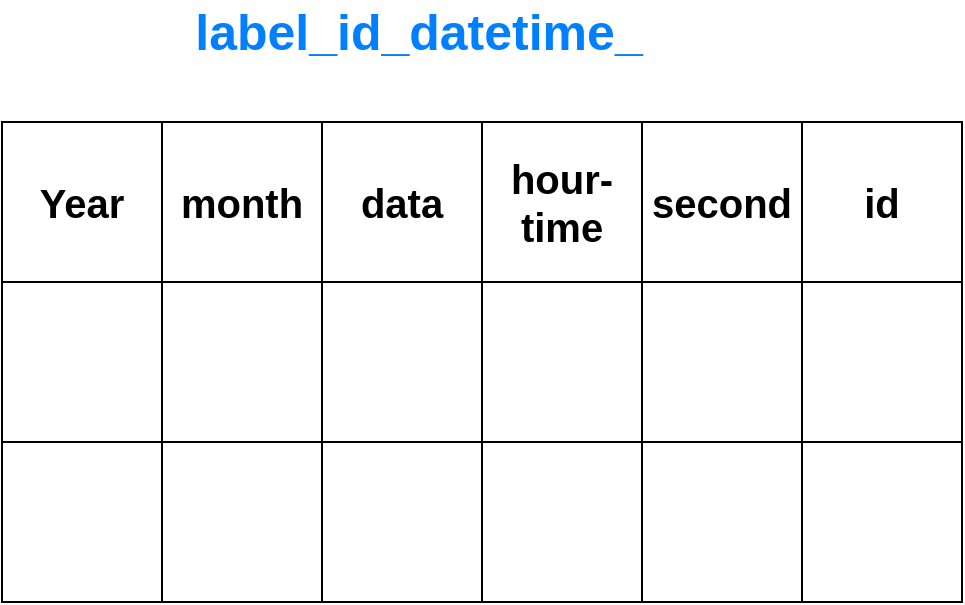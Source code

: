 <mxfile version="13.0.3" type="device"><diagram id="xZg3DzPs9ppeDeraPBQ4" name="Page-1"><mxGraphModel dx="852" dy="534" grid="1" gridSize="10" guides="1" tooltips="1" connect="1" arrows="1" fold="1" page="1" pageScale="1" pageWidth="850" pageHeight="1100" math="0" shadow="0"><root><mxCell id="0"/><mxCell id="1" parent="0"/><mxCell id="r4cQA6uN2QVpGN6w-2eF-1" value="&lt;b&gt;&lt;font style=&quot;font-size: 20px&quot;&gt;Year&lt;/font&gt;&lt;/b&gt;" style="whiteSpace=wrap;html=1;aspect=fixed;" parent="1" vertex="1"><mxGeometry x="240" y="110" width="80" height="80" as="geometry"/></mxCell><mxCell id="r4cQA6uN2QVpGN6w-2eF-2" value="&lt;b&gt;&lt;font style=&quot;font-size: 20px&quot;&gt;month&lt;/font&gt;&lt;/b&gt;" style="whiteSpace=wrap;html=1;aspect=fixed;" parent="1" vertex="1"><mxGeometry x="320" y="110" width="80" height="80" as="geometry"/></mxCell><mxCell id="r4cQA6uN2QVpGN6w-2eF-3" value="&lt;b&gt;&lt;font style=&quot;font-size: 20px&quot;&gt;data&lt;/font&gt;&lt;/b&gt;" style="whiteSpace=wrap;html=1;aspect=fixed;" parent="1" vertex="1"><mxGeometry x="400" y="110" width="80" height="80" as="geometry"/></mxCell><mxCell id="r4cQA6uN2QVpGN6w-2eF-4" value="&lt;b&gt;&lt;font style=&quot;font-size: 20px&quot;&gt;hour-time&lt;/font&gt;&lt;/b&gt;" style="whiteSpace=wrap;html=1;aspect=fixed;" parent="1" vertex="1"><mxGeometry x="480" y="110" width="80" height="80" as="geometry"/></mxCell><mxCell id="r4cQA6uN2QVpGN6w-2eF-5" value="&lt;b&gt;&lt;font style=&quot;font-size: 20px&quot;&gt;second&lt;/font&gt;&lt;/b&gt;" style="whiteSpace=wrap;html=1;aspect=fixed;" parent="1" vertex="1"><mxGeometry x="560" y="110" width="80" height="80" as="geometry"/></mxCell><mxCell id="r4cQA6uN2QVpGN6w-2eF-6" value="&lt;font style=&quot;font-size: 20px&quot;&gt;&lt;b&gt;id&lt;/b&gt;&lt;/font&gt;" style="whiteSpace=wrap;html=1;aspect=fixed;" parent="1" vertex="1"><mxGeometry x="640" y="110" width="80" height="80" as="geometry"/></mxCell><mxCell id="r4cQA6uN2QVpGN6w-2eF-7" value="" style="whiteSpace=wrap;html=1;aspect=fixed;" parent="1" vertex="1"><mxGeometry x="240" y="190" width="80" height="80" as="geometry"/></mxCell><mxCell id="r4cQA6uN2QVpGN6w-2eF-8" value="" style="whiteSpace=wrap;html=1;aspect=fixed;" parent="1" vertex="1"><mxGeometry x="320" y="190" width="80" height="80" as="geometry"/></mxCell><mxCell id="r4cQA6uN2QVpGN6w-2eF-9" value="" style="whiteSpace=wrap;html=1;aspect=fixed;" parent="1" vertex="1"><mxGeometry x="400" y="190" width="80" height="80" as="geometry"/></mxCell><mxCell id="r4cQA6uN2QVpGN6w-2eF-10" value="" style="whiteSpace=wrap;html=1;aspect=fixed;" parent="1" vertex="1"><mxGeometry x="480" y="190" width="80" height="80" as="geometry"/></mxCell><mxCell id="r4cQA6uN2QVpGN6w-2eF-11" value="" style="whiteSpace=wrap;html=1;aspect=fixed;" parent="1" vertex="1"><mxGeometry x="560" y="190" width="80" height="80" as="geometry"/></mxCell><mxCell id="r4cQA6uN2QVpGN6w-2eF-12" value="" style="whiteSpace=wrap;html=1;aspect=fixed;" parent="1" vertex="1"><mxGeometry x="640" y="190" width="80" height="80" as="geometry"/></mxCell><mxCell id="r4cQA6uN2QVpGN6w-2eF-13" value="" style="whiteSpace=wrap;html=1;aspect=fixed;" parent="1" vertex="1"><mxGeometry x="240" y="270" width="80" height="80" as="geometry"/></mxCell><mxCell id="r4cQA6uN2QVpGN6w-2eF-14" value="" style="whiteSpace=wrap;html=1;aspect=fixed;" parent="1" vertex="1"><mxGeometry x="320" y="270" width="80" height="80" as="geometry"/></mxCell><mxCell id="r4cQA6uN2QVpGN6w-2eF-15" value="" style="whiteSpace=wrap;html=1;aspect=fixed;" parent="1" vertex="1"><mxGeometry x="400" y="270" width="80" height="80" as="geometry"/></mxCell><mxCell id="r4cQA6uN2QVpGN6w-2eF-16" value="" style="whiteSpace=wrap;html=1;aspect=fixed;" parent="1" vertex="1"><mxGeometry x="480" y="270" width="80" height="80" as="geometry"/></mxCell><mxCell id="r4cQA6uN2QVpGN6w-2eF-17" value="" style="whiteSpace=wrap;html=1;aspect=fixed;" parent="1" vertex="1"><mxGeometry x="560" y="270" width="80" height="80" as="geometry"/></mxCell><mxCell id="r4cQA6uN2QVpGN6w-2eF-18" value="" style="whiteSpace=wrap;html=1;aspect=fixed;" parent="1" vertex="1"><mxGeometry x="640" y="270" width="80" height="80" as="geometry"/></mxCell><mxCell id="r4cQA6uN2QVpGN6w-2eF-19" value="&lt;b&gt;&lt;font style=&quot;font-size: 25px&quot; color=&quot;#007fff&quot;&gt;label_id_datetime_&lt;/font&gt;&lt;/b&gt;" style="text;html=1;align=center;verticalAlign=middle;resizable=0;points=[];autosize=1;" parent="1" vertex="1"><mxGeometry x="328" y="54" width="240" height="20" as="geometry"/></mxCell></root></mxGraphModel></diagram></mxfile>